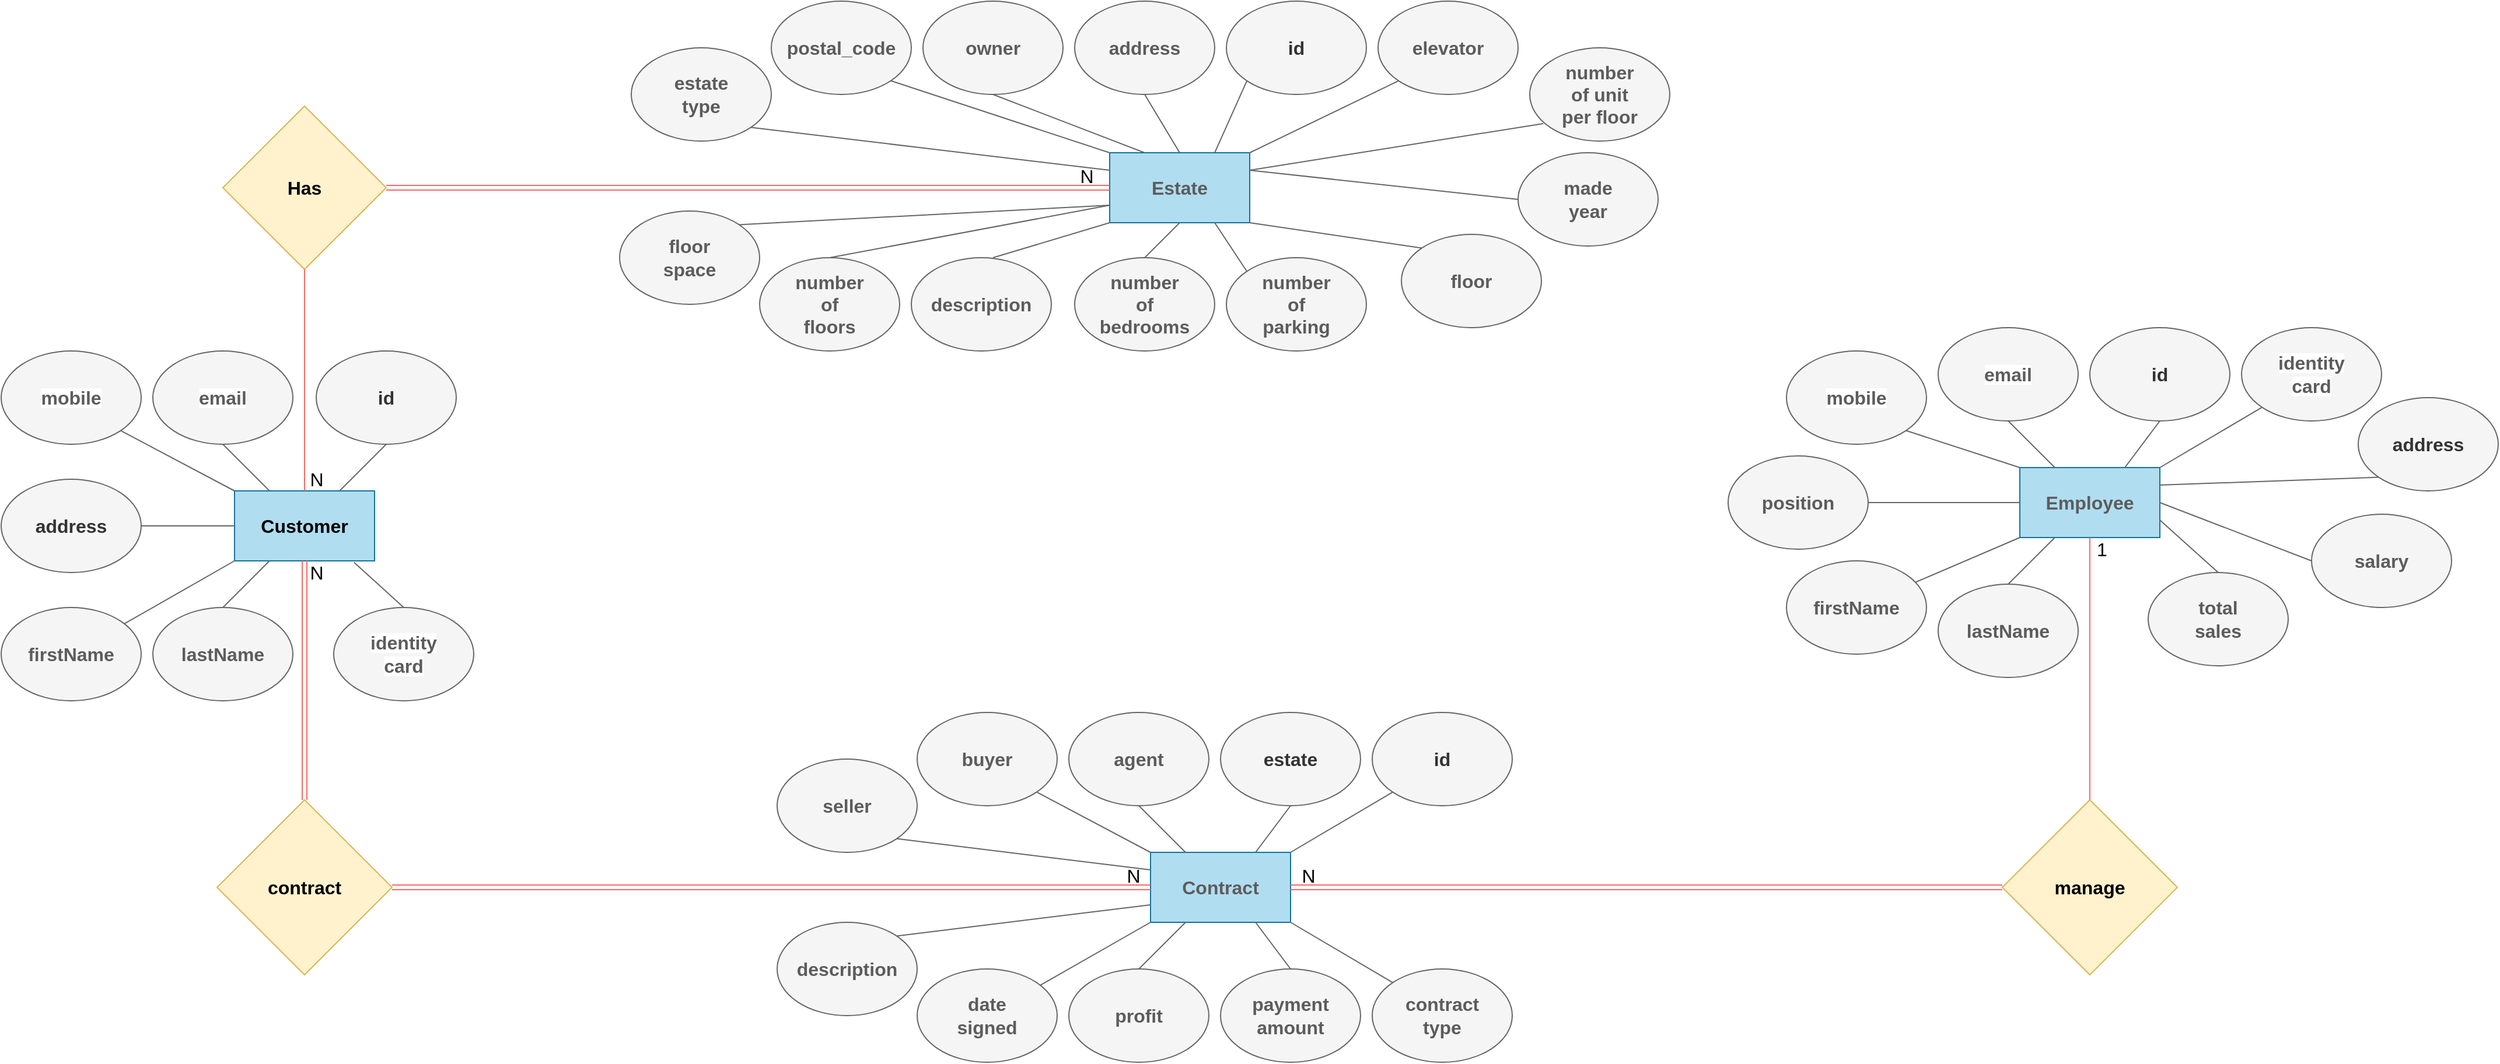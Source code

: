 <mxfile version="18.1.3" type="device"><diagram id="VeqOd44hDS_mMcLNB_TL" name="Page-1"><mxGraphModel dx="1609" dy="1354" grid="1" gridSize="10" guides="1" tooltips="1" connect="1" arrows="1" fold="1" page="0" pageScale="1" pageWidth="850" pageHeight="1100" math="0" shadow="0"><root><mxCell id="0"/><mxCell id="1" parent="0"/><mxCell id="rUvClJyVZQ8DCkLEpPy9-1" value="Customer" style="rounded=0;whiteSpace=wrap;html=1;fontStyle=1;fontSize=16;fillColor=#b1ddf0;strokeColor=#10739e;" parent="1" vertex="1"><mxGeometry x="-50" y="10" width="120" height="60" as="geometry"/></mxCell><mxCell id="rUvClJyVZQ8DCkLEpPy9-31" value="&#10;&#10;&lt;span style=&quot;color: rgb(92, 92, 92); font-family: helvetica; font-size: 16px; font-style: normal; letter-spacing: normal; text-align: left; text-indent: 0px; text-transform: none; word-spacing: 0px; background-color: rgb(255, 255, 255); display: inline; float: none;&quot;&gt;mobile&lt;/span&gt;&#10;&#10;" style="ellipse;whiteSpace=wrap;html=1;fontStyle=1;fontSize=16;fillColor=#f5f5f5;fontColor=#333333;strokeColor=#666666;" parent="1" vertex="1"><mxGeometry x="-250" y="-110" width="120" height="80" as="geometry"/></mxCell><mxCell id="rUvClJyVZQ8DCkLEpPy9-32" value="&lt;span style=&quot;color: rgb(92, 92, 92); font-family: helvetica; font-size: 16px; font-style: normal; letter-spacing: normal; text-align: left; text-indent: 0px; text-transform: none; word-spacing: 0px; background-color: rgb(255, 255, 255); display: inline; float: none;&quot;&gt;identity&lt;br&gt;card&lt;/span&gt;" style="ellipse;whiteSpace=wrap;html=1;fontStyle=1;fontSize=16;fillColor=#f5f5f5;fontColor=#333333;strokeColor=#666666;" parent="1" vertex="1"><mxGeometry x="35" y="110" width="120" height="80" as="geometry"/></mxCell><mxCell id="rUvClJyVZQ8DCkLEpPy9-34" value="&#10;&#10;&lt;span style=&quot;color: rgb(92, 92, 92); font-family: helvetica; font-size: 16px; font-style: normal; letter-spacing: normal; text-align: left; text-indent: 0px; text-transform: none; word-spacing: 0px; background-color: rgb(255, 255, 255); display: inline; float: none;&quot;&gt;email&lt;/span&gt;&#10;&#10;" style="ellipse;whiteSpace=wrap;html=1;fontStyle=1;fontSize=16;fillColor=#f5f5f5;fontColor=#333333;strokeColor=#666666;" parent="1" vertex="1"><mxGeometry x="-120" y="-110" width="120" height="80" as="geometry"/></mxCell><mxCell id="rUvClJyVZQ8DCkLEpPy9-35" value="&lt;span style=&quot;color: rgb(92, 92, 92); text-align: left; font-size: 16px;&quot;&gt;firstName&lt;/span&gt;" style="ellipse;whiteSpace=wrap;html=1;fontStyle=1;fontSize=16;fillColor=#f5f5f5;fontColor=#333333;strokeColor=#666666;" parent="1" vertex="1"><mxGeometry x="-250" y="110" width="120" height="80" as="geometry"/></mxCell><mxCell id="rUvClJyVZQ8DCkLEpPy9-36" value="&lt;span style=&quot;color: rgb(92, 92, 92); text-align: left; font-size: 16px;&quot;&gt;lastName&lt;/span&gt;" style="ellipse;whiteSpace=wrap;html=1;fontStyle=1;fontSize=16;fillColor=#f5f5f5;fontColor=#333333;strokeColor=#666666;" parent="1" vertex="1"><mxGeometry x="-120" y="110" width="120" height="80" as="geometry"/></mxCell><mxCell id="rUvClJyVZQ8DCkLEpPy9-39" value="id" style="ellipse;whiteSpace=wrap;html=1;fontStyle=1;fontSize=16;fillColor=#f5f5f5;fontColor=#333333;strokeColor=#666666;" parent="1" vertex="1"><mxGeometry x="20" y="-110" width="120" height="80" as="geometry"/></mxCell><mxCell id="rUvClJyVZQ8DCkLEpPy9-40" value="" style="endArrow=none;html=1;rounded=0;entryX=1;entryY=1;entryDx=0;entryDy=0;exitX=0;exitY=0;exitDx=0;exitDy=0;fontStyle=1;fontSize=16;fillColor=#f5f5f5;strokeColor=#666666;" parent="1" source="rUvClJyVZQ8DCkLEpPy9-1" target="rUvClJyVZQ8DCkLEpPy9-31" edge="1"><mxGeometry width="50" height="50" relative="1" as="geometry"><mxPoint x="-320" y="80" as="sourcePoint"/><mxPoint x="-270" y="30" as="targetPoint"/></mxGeometry></mxCell><mxCell id="rUvClJyVZQ8DCkLEpPy9-42" value="" style="endArrow=none;html=1;rounded=0;entryX=0.5;entryY=1;entryDx=0;entryDy=0;exitX=0.25;exitY=0;exitDx=0;exitDy=0;fontStyle=1;fontSize=16;fillColor=#f5f5f5;strokeColor=#666666;" parent="1" source="rUvClJyVZQ8DCkLEpPy9-1" target="rUvClJyVZQ8DCkLEpPy9-34" edge="1"><mxGeometry width="50" height="50" relative="1" as="geometry"><mxPoint x="-310" y="90" as="sourcePoint"/><mxPoint x="-260" y="40" as="targetPoint"/></mxGeometry></mxCell><mxCell id="rUvClJyVZQ8DCkLEpPy9-43" value="" style="endArrow=none;html=1;rounded=0;entryX=0.5;entryY=1;entryDx=0;entryDy=0;exitX=0.75;exitY=0;exitDx=0;exitDy=0;fontStyle=1;fontSize=16;fillColor=#f5f5f5;strokeColor=#666666;" parent="1" source="rUvClJyVZQ8DCkLEpPy9-1" target="rUvClJyVZQ8DCkLEpPy9-39" edge="1"><mxGeometry width="50" height="50" relative="1" as="geometry"><mxPoint x="-300" y="100" as="sourcePoint"/><mxPoint x="-250" y="50" as="targetPoint"/></mxGeometry></mxCell><mxCell id="rUvClJyVZQ8DCkLEpPy9-44" value="" style="endArrow=none;html=1;rounded=0;entryX=0.5;entryY=0;entryDx=0;entryDy=0;exitX=0.853;exitY=1.02;exitDx=0;exitDy=0;fontStyle=1;fontSize=16;fillColor=#f5f5f5;strokeColor=#666666;exitPerimeter=0;" parent="1" source="rUvClJyVZQ8DCkLEpPy9-1" target="rUvClJyVZQ8DCkLEpPy9-32" edge="1"><mxGeometry width="50" height="50" relative="1" as="geometry"><mxPoint x="-290" y="110" as="sourcePoint"/><mxPoint x="-240" y="60" as="targetPoint"/></mxGeometry></mxCell><mxCell id="rUvClJyVZQ8DCkLEpPy9-45" value="" style="endArrow=none;html=1;rounded=0;entryX=0;entryY=1;entryDx=0;entryDy=0;fontStyle=1;fontSize=16;fillColor=#f5f5f5;strokeColor=#666666;" parent="1" source="rUvClJyVZQ8DCkLEpPy9-35" target="rUvClJyVZQ8DCkLEpPy9-1" edge="1"><mxGeometry width="50" height="50" relative="1" as="geometry"><mxPoint x="-280" y="120" as="sourcePoint"/><mxPoint x="-230" y="70" as="targetPoint"/></mxGeometry></mxCell><mxCell id="rUvClJyVZQ8DCkLEpPy9-46" value="" style="endArrow=none;html=1;rounded=0;entryX=0.25;entryY=1;entryDx=0;entryDy=0;exitX=0.5;exitY=0;exitDx=0;exitDy=0;fontStyle=1;fontSize=16;fillColor=#f5f5f5;strokeColor=#666666;" parent="1" source="rUvClJyVZQ8DCkLEpPy9-36" target="rUvClJyVZQ8DCkLEpPy9-1" edge="1"><mxGeometry width="50" height="50" relative="1" as="geometry"><mxPoint x="-270" y="130" as="sourcePoint"/><mxPoint x="-220" y="80" as="targetPoint"/></mxGeometry></mxCell><mxCell id="rUvClJyVZQ8DCkLEpPy9-86" value="&lt;span style=&quot;color: rgb(92, 92, 92); font-size: 16px;&quot;&gt;Contract&lt;/span&gt;" style="rounded=0;whiteSpace=wrap;html=1;fontStyle=1;fontSize=16;fillColor=#b1ddf0;strokeColor=#10739e;" parent="1" vertex="1"><mxGeometry x="735" y="320" width="120" height="60" as="geometry"/></mxCell><mxCell id="rUvClJyVZQ8DCkLEpPy9-87" value="&lt;span style=&quot;color: rgb(92, 92, 92); text-align: left; font-size: 16px;&quot;&gt;buyer&lt;/span&gt;" style="ellipse;whiteSpace=wrap;html=1;fontStyle=1;fontSize=16;fillColor=#f5f5f5;fontColor=#333333;strokeColor=#666666;" parent="1" vertex="1"><mxGeometry x="535" y="200" width="120" height="80" as="geometry"/></mxCell><mxCell id="rUvClJyVZQ8DCkLEpPy9-88" value="id" style="ellipse;whiteSpace=wrap;html=1;fontStyle=1;fontSize=16;fillColor=#f5f5f5;fontColor=#333333;strokeColor=#666666;" parent="1" vertex="1"><mxGeometry x="925" y="200" width="120" height="80" as="geometry"/></mxCell><mxCell id="rUvClJyVZQ8DCkLEpPy9-89" value="&lt;span style=&quot;color: rgb(92 , 92 , 92) ; text-align: left ; font-size: 16px&quot;&gt;payment&lt;br&gt;amount&lt;/span&gt;" style="ellipse;whiteSpace=wrap;html=1;fontStyle=1;fontSize=16;fillColor=#f5f5f5;fontColor=#333333;strokeColor=#666666;" parent="1" vertex="1"><mxGeometry x="795" y="420" width="120" height="80" as="geometry"/></mxCell><mxCell id="rUvClJyVZQ8DCkLEpPy9-90" value="&lt;span style=&quot;color: rgb(92, 92, 92); text-align: left; font-size: 16px;&quot;&gt;agent&lt;/span&gt;" style="ellipse;whiteSpace=wrap;html=1;fontStyle=1;fontSize=16;fillColor=#f5f5f5;fontColor=#333333;strokeColor=#666666;" parent="1" vertex="1"><mxGeometry x="665" y="200" width="120" height="80" as="geometry"/></mxCell><mxCell id="rUvClJyVZQ8DCkLEpPy9-91" value="&lt;span style=&quot;color: rgb(92 , 92 , 92) ; text-align: left ; font-size: 16px&quot;&gt;date&lt;br&gt;signed&lt;/span&gt;" style="ellipse;whiteSpace=wrap;html=1;fontStyle=1;fontSize=16;fillColor=#f5f5f5;fontColor=#333333;strokeColor=#666666;" parent="1" vertex="1"><mxGeometry x="535" y="420" width="120" height="80" as="geometry"/></mxCell><mxCell id="rUvClJyVZQ8DCkLEpPy9-92" value="&lt;span style=&quot;color: rgb(92, 92, 92); text-align: left; font-size: 16px;&quot;&gt;profit&lt;/span&gt;" style="ellipse;whiteSpace=wrap;html=1;fontStyle=1;fontSize=16;fillColor=#f5f5f5;fontColor=#333333;strokeColor=#666666;" parent="1" vertex="1"><mxGeometry x="665" y="420" width="120" height="80" as="geometry"/></mxCell><mxCell id="rUvClJyVZQ8DCkLEpPy9-93" value="&lt;span style=&quot;color: rgb(92 , 92 , 92) ; text-align: left ; font-size: 16px&quot;&gt;contract&lt;br&gt;type&lt;/span&gt;" style="ellipse;whiteSpace=wrap;html=1;fontStyle=1;fontSize=16;fillColor=#f5f5f5;fontColor=#333333;strokeColor=#666666;" parent="1" vertex="1"><mxGeometry x="925" y="420" width="120" height="80" as="geometry"/></mxCell><mxCell id="rUvClJyVZQ8DCkLEpPy9-94" value="estate" style="ellipse;whiteSpace=wrap;html=1;fontStyle=1;fontSize=16;fillColor=#f5f5f5;fontColor=#333333;strokeColor=#666666;" parent="1" vertex="1"><mxGeometry x="795" y="200" width="120" height="80" as="geometry"/></mxCell><mxCell id="rUvClJyVZQ8DCkLEpPy9-95" value="" style="endArrow=none;html=1;rounded=0;entryX=1;entryY=1;entryDx=0;entryDy=0;exitX=0;exitY=0;exitDx=0;exitDy=0;fontStyle=1;fontSize=16;fillColor=#f5f5f5;strokeColor=#666666;" parent="1" source="rUvClJyVZQ8DCkLEpPy9-86" target="rUvClJyVZQ8DCkLEpPy9-87" edge="1"><mxGeometry width="50" height="50" relative="1" as="geometry"><mxPoint x="465" y="390" as="sourcePoint"/><mxPoint x="515" y="340" as="targetPoint"/></mxGeometry></mxCell><mxCell id="rUvClJyVZQ8DCkLEpPy9-96" value="" style="endArrow=none;html=1;rounded=0;entryX=0.5;entryY=1;entryDx=0;entryDy=0;exitX=0.25;exitY=0;exitDx=0;exitDy=0;fontStyle=1;fontSize=16;fillColor=#f5f5f5;strokeColor=#666666;" parent="1" source="rUvClJyVZQ8DCkLEpPy9-86" target="rUvClJyVZQ8DCkLEpPy9-90" edge="1"><mxGeometry width="50" height="50" relative="1" as="geometry"><mxPoint x="475" y="400" as="sourcePoint"/><mxPoint x="525" y="350" as="targetPoint"/></mxGeometry></mxCell><mxCell id="rUvClJyVZQ8DCkLEpPy9-97" value="" style="endArrow=none;html=1;rounded=0;entryX=0.5;entryY=1;entryDx=0;entryDy=0;exitX=0.75;exitY=0;exitDx=0;exitDy=0;fontStyle=1;fontSize=16;fillColor=#f5f5f5;strokeColor=#666666;" parent="1" source="rUvClJyVZQ8DCkLEpPy9-86" target="rUvClJyVZQ8DCkLEpPy9-94" edge="1"><mxGeometry width="50" height="50" relative="1" as="geometry"><mxPoint x="485" y="410" as="sourcePoint"/><mxPoint x="535" y="360" as="targetPoint"/></mxGeometry></mxCell><mxCell id="rUvClJyVZQ8DCkLEpPy9-98" value="" style="endArrow=none;html=1;rounded=0;entryX=0;entryY=1;entryDx=0;entryDy=0;exitX=1;exitY=0;exitDx=0;exitDy=0;fontStyle=1;fontSize=16;fillColor=#f5f5f5;strokeColor=#666666;" parent="1" source="rUvClJyVZQ8DCkLEpPy9-86" target="rUvClJyVZQ8DCkLEpPy9-88" edge="1"><mxGeometry width="50" height="50" relative="1" as="geometry"><mxPoint x="495" y="420" as="sourcePoint"/><mxPoint x="545" y="370" as="targetPoint"/></mxGeometry></mxCell><mxCell id="rUvClJyVZQ8DCkLEpPy9-99" value="" style="endArrow=none;html=1;rounded=0;entryX=0;entryY=1;entryDx=0;entryDy=0;fontStyle=1;fontSize=16;fillColor=#f5f5f5;strokeColor=#666666;" parent="1" source="rUvClJyVZQ8DCkLEpPy9-91" target="rUvClJyVZQ8DCkLEpPy9-86" edge="1"><mxGeometry width="50" height="50" relative="1" as="geometry"><mxPoint x="505" y="430" as="sourcePoint"/><mxPoint x="555" y="380" as="targetPoint"/></mxGeometry></mxCell><mxCell id="rUvClJyVZQ8DCkLEpPy9-100" value="" style="endArrow=none;html=1;rounded=0;entryX=0.25;entryY=1;entryDx=0;entryDy=0;exitX=0.5;exitY=0;exitDx=0;exitDy=0;fontStyle=1;fontSize=16;fillColor=#f5f5f5;strokeColor=#666666;" parent="1" source="rUvClJyVZQ8DCkLEpPy9-92" target="rUvClJyVZQ8DCkLEpPy9-86" edge="1"><mxGeometry width="50" height="50" relative="1" as="geometry"><mxPoint x="515" y="440" as="sourcePoint"/><mxPoint x="565" y="390" as="targetPoint"/></mxGeometry></mxCell><mxCell id="rUvClJyVZQ8DCkLEpPy9-101" value="" style="endArrow=none;html=1;rounded=0;entryX=0.75;entryY=1;entryDx=0;entryDy=0;exitX=0.5;exitY=0;exitDx=0;exitDy=0;fontStyle=1;fontSize=16;fillColor=#f5f5f5;strokeColor=#666666;" parent="1" source="rUvClJyVZQ8DCkLEpPy9-89" target="rUvClJyVZQ8DCkLEpPy9-86" edge="1"><mxGeometry width="50" height="50" relative="1" as="geometry"><mxPoint x="525" y="450" as="sourcePoint"/><mxPoint x="575" y="400" as="targetPoint"/></mxGeometry></mxCell><mxCell id="rUvClJyVZQ8DCkLEpPy9-102" value="" style="endArrow=none;html=1;rounded=0;entryX=0;entryY=0;entryDx=0;entryDy=0;exitX=1;exitY=1;exitDx=0;exitDy=0;fontStyle=1;fontSize=16;fillColor=#f5f5f5;strokeColor=#666666;" parent="1" source="rUvClJyVZQ8DCkLEpPy9-86" target="rUvClJyVZQ8DCkLEpPy9-93" edge="1"><mxGeometry width="50" height="50" relative="1" as="geometry"><mxPoint x="535" y="460" as="sourcePoint"/><mxPoint x="585" y="410" as="targetPoint"/></mxGeometry></mxCell><mxCell id="rUvClJyVZQ8DCkLEpPy9-103" value="&lt;span style=&quot;color: rgb(92, 92, 92); text-align: left; font-size: 16px;&quot;&gt;seller&lt;/span&gt;" style="ellipse;whiteSpace=wrap;html=1;fontStyle=1;fontSize=16;fillColor=#f5f5f5;fontColor=#333333;strokeColor=#666666;" parent="1" vertex="1"><mxGeometry x="415" y="240" width="120" height="80" as="geometry"/></mxCell><mxCell id="rUvClJyVZQ8DCkLEpPy9-104" value="&lt;span style=&quot;color: rgb(92, 92, 92); text-align: left; font-size: 16px;&quot;&gt;description&lt;/span&gt;" style="ellipse;whiteSpace=wrap;html=1;fontStyle=1;fontSize=16;fillColor=#f5f5f5;fontColor=#333333;strokeColor=#666666;" parent="1" vertex="1"><mxGeometry x="415" y="380" width="120" height="80" as="geometry"/></mxCell><mxCell id="rUvClJyVZQ8DCkLEpPy9-105" value="" style="endArrow=none;html=1;rounded=0;exitX=1;exitY=0;exitDx=0;exitDy=0;entryX=0;entryY=0.75;entryDx=0;entryDy=0;fontStyle=1;fontSize=16;fillColor=#f5f5f5;strokeColor=#666666;" parent="1" source="rUvClJyVZQ8DCkLEpPy9-104" target="rUvClJyVZQ8DCkLEpPy9-86" edge="1"><mxGeometry width="50" height="50" relative="1" as="geometry"><mxPoint x="575" y="400" as="sourcePoint"/><mxPoint x="625" y="350" as="targetPoint"/></mxGeometry></mxCell><mxCell id="rUvClJyVZQ8DCkLEpPy9-106" value="" style="endArrow=none;html=1;rounded=0;entryX=1;entryY=1;entryDx=0;entryDy=0;exitX=0;exitY=0.25;exitDx=0;exitDy=0;fontStyle=1;fontSize=16;fillColor=#f5f5f5;strokeColor=#666666;" parent="1" source="rUvClJyVZQ8DCkLEpPy9-86" target="rUvClJyVZQ8DCkLEpPy9-103" edge="1"><mxGeometry width="50" height="50" relative="1" as="geometry"><mxPoint x="585" y="410" as="sourcePoint"/><mxPoint x="635" y="360" as="targetPoint"/></mxGeometry></mxCell><mxCell id="rUvClJyVZQ8DCkLEpPy9-145" value="&lt;span style=&quot;color: rgb(92, 92, 92); font-size: 16px;&quot;&gt;Employee&lt;/span&gt;" style="rounded=0;whiteSpace=wrap;html=1;fontStyle=1;fontSize=16;fillColor=#b1ddf0;strokeColor=#10739e;" parent="1" vertex="1"><mxGeometry x="1480" y="-10" width="120" height="60" as="geometry"/></mxCell><mxCell id="rUvClJyVZQ8DCkLEpPy9-146" value="&#10;&#10;&lt;span style=&quot;color: rgb(92, 92, 92); font-family: helvetica; font-size: 16px; font-style: normal; letter-spacing: normal; text-align: left; text-indent: 0px; text-transform: none; word-spacing: 0px; background-color: rgb(255, 255, 255); display: inline; float: none;&quot;&gt;mobile&lt;/span&gt;&#10;&#10;" style="ellipse;whiteSpace=wrap;html=1;fontStyle=1;fontSize=16;fillColor=#f5f5f5;fontColor=#333333;strokeColor=#666666;" parent="1" vertex="1"><mxGeometry x="1280" y="-110" width="120" height="80" as="geometry"/></mxCell><mxCell id="rUvClJyVZQ8DCkLEpPy9-147" value="&lt;span style=&quot;color: rgb(92, 92, 92); font-family: helvetica; font-size: 16px; font-style: normal; letter-spacing: normal; text-align: left; text-indent: 0px; text-transform: none; word-spacing: 0px; background-color: rgb(255, 255, 255); display: inline; float: none;&quot;&gt;identity&lt;br&gt;card&lt;/span&gt;" style="ellipse;whiteSpace=wrap;html=1;fontStyle=1;fontSize=16;fillColor=#f5f5f5;fontColor=#333333;strokeColor=#666666;" parent="1" vertex="1"><mxGeometry x="1670" y="-130" width="120" height="80" as="geometry"/></mxCell><mxCell id="rUvClJyVZQ8DCkLEpPy9-149" value="&#10;&#10;&lt;span style=&quot;color: rgb(92, 92, 92); font-family: helvetica; font-size: 16px; font-style: normal; letter-spacing: normal; text-align: left; text-indent: 0px; text-transform: none; word-spacing: 0px; background-color: rgb(255, 255, 255); display: inline; float: none;&quot;&gt;email&lt;/span&gt;&#10;&#10;" style="ellipse;whiteSpace=wrap;html=1;fontStyle=1;fontSize=16;fillColor=#f5f5f5;fontColor=#333333;strokeColor=#666666;" parent="1" vertex="1"><mxGeometry x="1410" y="-130" width="120" height="80" as="geometry"/></mxCell><mxCell id="rUvClJyVZQ8DCkLEpPy9-150" value="&lt;span style=&quot;color: rgb(92, 92, 92); text-align: left; font-size: 16px;&quot;&gt;firstName&lt;/span&gt;" style="ellipse;whiteSpace=wrap;html=1;fontStyle=1;fontSize=16;fillColor=#f5f5f5;fontColor=#333333;strokeColor=#666666;" parent="1" vertex="1"><mxGeometry x="1280" y="70" width="120" height="80" as="geometry"/></mxCell><mxCell id="rUvClJyVZQ8DCkLEpPy9-151" value="&lt;span style=&quot;color: rgb(92, 92, 92); text-align: left; font-size: 16px;&quot;&gt;lastName&lt;/span&gt;" style="ellipse;whiteSpace=wrap;html=1;fontStyle=1;fontSize=16;fillColor=#f5f5f5;fontColor=#333333;strokeColor=#666666;" parent="1" vertex="1"><mxGeometry x="1410" y="90" width="120" height="80" as="geometry"/></mxCell><mxCell id="rUvClJyVZQ8DCkLEpPy9-153" value="id" style="ellipse;whiteSpace=wrap;html=1;fontStyle=1;fontSize=16;fillColor=#f5f5f5;fontColor=#333333;strokeColor=#666666;" parent="1" vertex="1"><mxGeometry x="1540" y="-130" width="120" height="80" as="geometry"/></mxCell><mxCell id="rUvClJyVZQ8DCkLEpPy9-154" value="" style="endArrow=none;html=1;rounded=0;entryX=1;entryY=1;entryDx=0;entryDy=0;exitX=0;exitY=0;exitDx=0;exitDy=0;fontStyle=1;fontSize=16;fillColor=#f5f5f5;strokeColor=#666666;" parent="1" source="rUvClJyVZQ8DCkLEpPy9-145" target="rUvClJyVZQ8DCkLEpPy9-146" edge="1"><mxGeometry width="50" height="50" relative="1" as="geometry"><mxPoint x="1210" y="60" as="sourcePoint"/><mxPoint x="1260" y="10" as="targetPoint"/></mxGeometry></mxCell><mxCell id="rUvClJyVZQ8DCkLEpPy9-155" value="" style="endArrow=none;html=1;rounded=0;entryX=0.5;entryY=1;entryDx=0;entryDy=0;exitX=0.25;exitY=0;exitDx=0;exitDy=0;fontStyle=1;fontSize=16;fillColor=#f5f5f5;strokeColor=#666666;" parent="1" source="rUvClJyVZQ8DCkLEpPy9-145" target="rUvClJyVZQ8DCkLEpPy9-149" edge="1"><mxGeometry width="50" height="50" relative="1" as="geometry"><mxPoint x="1220" y="70" as="sourcePoint"/><mxPoint x="1270" y="20" as="targetPoint"/></mxGeometry></mxCell><mxCell id="rUvClJyVZQ8DCkLEpPy9-156" value="" style="endArrow=none;html=1;rounded=0;entryX=0.5;entryY=1;entryDx=0;entryDy=0;exitX=0.75;exitY=0;exitDx=0;exitDy=0;fontStyle=1;fontSize=16;fillColor=#f5f5f5;strokeColor=#666666;" parent="1" source="rUvClJyVZQ8DCkLEpPy9-145" target="rUvClJyVZQ8DCkLEpPy9-153" edge="1"><mxGeometry width="50" height="50" relative="1" as="geometry"><mxPoint x="1230" y="80" as="sourcePoint"/><mxPoint x="1280" y="30" as="targetPoint"/></mxGeometry></mxCell><mxCell id="rUvClJyVZQ8DCkLEpPy9-157" value="" style="endArrow=none;html=1;rounded=0;entryX=0;entryY=1;entryDx=0;entryDy=0;exitX=1;exitY=0;exitDx=0;exitDy=0;fontStyle=1;fontSize=16;fillColor=#f5f5f5;strokeColor=#666666;" parent="1" source="rUvClJyVZQ8DCkLEpPy9-145" target="rUvClJyVZQ8DCkLEpPy9-147" edge="1"><mxGeometry width="50" height="50" relative="1" as="geometry"><mxPoint x="1240" y="90" as="sourcePoint"/><mxPoint x="1290" y="40" as="targetPoint"/></mxGeometry></mxCell><mxCell id="rUvClJyVZQ8DCkLEpPy9-158" value="" style="endArrow=none;html=1;rounded=0;entryX=0;entryY=1;entryDx=0;entryDy=0;fontStyle=1;fontSize=16;fillColor=#f5f5f5;strokeColor=#666666;" parent="1" source="rUvClJyVZQ8DCkLEpPy9-150" target="rUvClJyVZQ8DCkLEpPy9-145" edge="1"><mxGeometry width="50" height="50" relative="1" as="geometry"><mxPoint x="1250" y="100" as="sourcePoint"/><mxPoint x="1300" y="50" as="targetPoint"/></mxGeometry></mxCell><mxCell id="rUvClJyVZQ8DCkLEpPy9-159" value="" style="endArrow=none;html=1;rounded=0;entryX=0.25;entryY=1;entryDx=0;entryDy=0;exitX=0.5;exitY=0;exitDx=0;exitDy=0;fontStyle=1;fontSize=16;fillColor=#f5f5f5;strokeColor=#666666;" parent="1" source="rUvClJyVZQ8DCkLEpPy9-151" target="rUvClJyVZQ8DCkLEpPy9-145" edge="1"><mxGeometry width="50" height="50" relative="1" as="geometry"><mxPoint x="1260" y="110" as="sourcePoint"/><mxPoint x="1310" y="60" as="targetPoint"/></mxGeometry></mxCell><mxCell id="rUvClJyVZQ8DCkLEpPy9-162" value="address" style="ellipse;whiteSpace=wrap;html=1;fontStyle=1;fontSize=16;fillColor=#f5f5f5;fontColor=#333333;strokeColor=#666666;" parent="1" vertex="1"><mxGeometry x="-250" width="120" height="80" as="geometry"/></mxCell><mxCell id="rUvClJyVZQ8DCkLEpPy9-163" value="" style="endArrow=none;html=1;rounded=0;entryX=0;entryY=0.5;entryDx=0;entryDy=0;exitX=1;exitY=0.5;exitDx=0;exitDy=0;fontStyle=1;fontSize=16;fillColor=#f5f5f5;strokeColor=#666666;" parent="1" source="rUvClJyVZQ8DCkLEpPy9-162" target="rUvClJyVZQ8DCkLEpPy9-1" edge="1"><mxGeometry width="50" height="50" relative="1" as="geometry"><mxPoint x="-390" y="70" as="sourcePoint"/><mxPoint x="-340" y="20" as="targetPoint"/></mxGeometry></mxCell><mxCell id="rUvClJyVZQ8DCkLEpPy9-164" value="address" style="ellipse;whiteSpace=wrap;html=1;fontStyle=1;fontSize=16;fillColor=#f5f5f5;fontColor=#333333;strokeColor=#666666;" parent="1" vertex="1"><mxGeometry x="1770" y="-70" width="120" height="80" as="geometry"/></mxCell><mxCell id="rUvClJyVZQ8DCkLEpPy9-165" value="&lt;span style=&quot;color: rgb(92, 92, 92); text-align: left; font-size: 16px;&quot;&gt;salary&lt;/span&gt;" style="ellipse;whiteSpace=wrap;html=1;fontStyle=1;fontSize=16;fillColor=#f5f5f5;fontColor=#333333;strokeColor=#666666;" parent="1" vertex="1"><mxGeometry x="1730" y="30" width="120" height="80" as="geometry"/></mxCell><mxCell id="rUvClJyVZQ8DCkLEpPy9-166" value="&lt;span style=&quot;color: rgb(92 , 92 , 92) ; text-align: left ; font-size: 16px&quot;&gt;total&lt;br&gt;sales&lt;/span&gt;" style="ellipse;whiteSpace=wrap;html=1;fontStyle=1;fontSize=16;fillColor=#f5f5f5;fontColor=#333333;strokeColor=#666666;" parent="1" vertex="1"><mxGeometry x="1590" y="80" width="120" height="80" as="geometry"/></mxCell><mxCell id="rUvClJyVZQ8DCkLEpPy9-167" value="&lt;span style=&quot;color: rgb(92, 92, 92); text-align: left; font-size: 16px;&quot;&gt;position&lt;/span&gt;" style="ellipse;whiteSpace=wrap;html=1;fontStyle=1;fontSize=16;fillColor=#f5f5f5;fontColor=#333333;strokeColor=#666666;" parent="1" vertex="1"><mxGeometry x="1230" y="-20" width="120" height="80" as="geometry"/></mxCell><mxCell id="rUvClJyVZQ8DCkLEpPy9-168" value="" style="endArrow=none;html=1;rounded=0;entryX=0;entryY=1;entryDx=0;entryDy=0;exitX=1;exitY=0.25;exitDx=0;exitDy=0;fontStyle=1;fontSize=16;fillColor=#f5f5f5;strokeColor=#666666;" parent="1" source="rUvClJyVZQ8DCkLEpPy9-145" target="rUvClJyVZQ8DCkLEpPy9-164" edge="1"><mxGeometry width="50" height="50" relative="1" as="geometry"><mxPoint x="1400" y="40" as="sourcePoint"/><mxPoint x="1450" y="-10" as="targetPoint"/></mxGeometry></mxCell><mxCell id="rUvClJyVZQ8DCkLEpPy9-169" value="" style="endArrow=none;html=1;rounded=0;entryX=0;entryY=0.5;entryDx=0;entryDy=0;exitX=1;exitY=0.5;exitDx=0;exitDy=0;fontStyle=1;fontSize=16;fillColor=#f5f5f5;strokeColor=#666666;" parent="1" source="rUvClJyVZQ8DCkLEpPy9-145" target="rUvClJyVZQ8DCkLEpPy9-165" edge="1"><mxGeometry width="50" height="50" relative="1" as="geometry"><mxPoint x="1410" y="50" as="sourcePoint"/><mxPoint x="1460" as="targetPoint"/></mxGeometry></mxCell><mxCell id="rUvClJyVZQ8DCkLEpPy9-170" value="" style="endArrow=none;html=1;rounded=0;entryX=1;entryY=0.5;entryDx=0;entryDy=0;exitX=0;exitY=0.5;exitDx=0;exitDy=0;fontStyle=1;fontSize=16;fillColor=#f5f5f5;strokeColor=#666666;" parent="1" source="rUvClJyVZQ8DCkLEpPy9-145" target="rUvClJyVZQ8DCkLEpPy9-167" edge="1"><mxGeometry width="50" height="50" relative="1" as="geometry"><mxPoint x="1600" y="50" as="sourcePoint"/><mxPoint x="1470" y="10" as="targetPoint"/></mxGeometry></mxCell><mxCell id="rUvClJyVZQ8DCkLEpPy9-171" value="" style="endArrow=none;html=1;rounded=0;exitX=0.5;exitY=0;exitDx=0;exitDy=0;entryX=1;entryY=0.75;entryDx=0;entryDy=0;fontStyle=1;fontSize=16;fillColor=#f5f5f5;strokeColor=#666666;" parent="1" source="rUvClJyVZQ8DCkLEpPy9-166" target="rUvClJyVZQ8DCkLEpPy9-145" edge="1"><mxGeometry width="50" height="50" relative="1" as="geometry"><mxPoint x="1430" y="70" as="sourcePoint"/><mxPoint x="1600" y="30" as="targetPoint"/></mxGeometry></mxCell><mxCell id="rUvClJyVZQ8DCkLEpPy9-228" value="&lt;span style=&quot;color: rgb(92, 92, 92); font-size: 16px;&quot;&gt;Estate&lt;/span&gt;" style="rounded=0;whiteSpace=wrap;html=1;fontStyle=1;fontSize=16;fillColor=#b1ddf0;strokeColor=#10739e;" parent="1" vertex="1"><mxGeometry x="700" y="-280" width="120" height="60" as="geometry"/></mxCell><mxCell id="rUvClJyVZQ8DCkLEpPy9-229" value="&lt;span style=&quot;color: rgb(92, 92, 92); text-align: left; font-size: 16px;&quot;&gt;postal_code&lt;/span&gt;" style="ellipse;whiteSpace=wrap;html=1;fontStyle=1;fontSize=16;fillColor=#f5f5f5;strokeColor=#666666;fontColor=#333333;" parent="1" vertex="1"><mxGeometry x="410" y="-410" width="120" height="80" as="geometry"/></mxCell><mxCell id="rUvClJyVZQ8DCkLEpPy9-230" value="id" style="ellipse;whiteSpace=wrap;html=1;fontStyle=1;fontSize=16;fillColor=#f5f5f5;strokeColor=#666666;fontColor=#333333;" parent="1" vertex="1"><mxGeometry x="800" y="-410" width="120" height="80" as="geometry"/></mxCell><mxCell id="rUvClJyVZQ8DCkLEpPy9-231" value="&lt;span style=&quot;color: rgb(92 , 92 , 92) ; text-align: left ; font-size: 16px&quot;&gt;number&lt;br&gt;of&lt;br&gt;bedrooms&lt;/span&gt;" style="ellipse;whiteSpace=wrap;html=1;fontStyle=1;fontSize=16;fillColor=#f5f5f5;strokeColor=#666666;fontColor=#333333;" parent="1" vertex="1"><mxGeometry x="670" y="-190" width="120" height="80" as="geometry"/></mxCell><mxCell id="rUvClJyVZQ8DCkLEpPy9-232" value="&lt;span style=&quot;color: rgb(92, 92, 92); text-align: left; font-size: 16px;&quot;&gt;owner&lt;/span&gt;" style="ellipse;whiteSpace=wrap;html=1;fontStyle=1;fontSize=16;fillColor=#f5f5f5;strokeColor=#666666;fontColor=#333333;" parent="1" vertex="1"><mxGeometry x="540" y="-410" width="120" height="80" as="geometry"/></mxCell><mxCell id="rUvClJyVZQ8DCkLEpPy9-235" value="&lt;span style=&quot;color: rgb(92 , 92 , 92) ; text-align: left ; font-size: 16px&quot;&gt;number&lt;br&gt;of&lt;br&gt;parking&lt;/span&gt;" style="ellipse;whiteSpace=wrap;html=1;fontStyle=1;fontSize=16;fillColor=#f5f5f5;strokeColor=#666666;fontColor=#333333;" parent="1" vertex="1"><mxGeometry x="800" y="-190" width="120" height="80" as="geometry"/></mxCell><mxCell id="rUvClJyVZQ8DCkLEpPy9-237" value="" style="endArrow=none;html=1;rounded=0;entryX=1;entryY=1;entryDx=0;entryDy=0;exitX=0;exitY=0;exitDx=0;exitDy=0;fontStyle=1;fontSize=16;fillColor=#f5f5f5;strokeColor=#666666;" parent="1" source="rUvClJyVZQ8DCkLEpPy9-228" target="rUvClJyVZQ8DCkLEpPy9-229" edge="1"><mxGeometry width="50" height="50" relative="1" as="geometry"><mxPoint x="340" y="-220" as="sourcePoint"/><mxPoint x="390" y="-270" as="targetPoint"/></mxGeometry></mxCell><mxCell id="rUvClJyVZQ8DCkLEpPy9-238" value="" style="endArrow=none;html=1;rounded=0;entryX=0.5;entryY=1;entryDx=0;entryDy=0;exitX=0.25;exitY=0;exitDx=0;exitDy=0;fontStyle=1;fontSize=16;fillColor=#f5f5f5;strokeColor=#666666;" parent="1" source="rUvClJyVZQ8DCkLEpPy9-228" target="rUvClJyVZQ8DCkLEpPy9-232" edge="1"><mxGeometry width="50" height="50" relative="1" as="geometry"><mxPoint x="350" y="-210" as="sourcePoint"/><mxPoint x="400" y="-260" as="targetPoint"/></mxGeometry></mxCell><mxCell id="rUvClJyVZQ8DCkLEpPy9-239" value="" style="endArrow=none;html=1;rounded=0;entryX=0.5;entryY=1;entryDx=0;entryDy=0;exitX=0.5;exitY=0;exitDx=0;exitDy=0;fontStyle=1;fontSize=16;fillColor=#f5f5f5;strokeColor=#666666;" parent="1" source="rUvClJyVZQ8DCkLEpPy9-228" target="rUvClJyVZQ8DCkLEpPy9-249" edge="1"><mxGeometry width="50" height="50" relative="1" as="geometry"><mxPoint x="360" y="-200" as="sourcePoint"/><mxPoint x="730" y="-330" as="targetPoint"/></mxGeometry></mxCell><mxCell id="rUvClJyVZQ8DCkLEpPy9-240" value="" style="endArrow=none;html=1;rounded=0;entryX=0;entryY=1;entryDx=0;entryDy=0;exitX=0.75;exitY=0;exitDx=0;exitDy=0;fontStyle=1;fontSize=16;fillColor=#f5f5f5;strokeColor=#666666;" parent="1" source="rUvClJyVZQ8DCkLEpPy9-228" target="rUvClJyVZQ8DCkLEpPy9-230" edge="1"><mxGeometry width="50" height="50" relative="1" as="geometry"><mxPoint x="370" y="-190" as="sourcePoint"/><mxPoint x="420" y="-240" as="targetPoint"/></mxGeometry></mxCell><mxCell id="rUvClJyVZQ8DCkLEpPy9-241" value="" style="endArrow=none;html=1;rounded=0;entryX=0;entryY=0.75;entryDx=0;entryDy=0;fontStyle=1;fontSize=16;exitX=0.5;exitY=0;exitDx=0;exitDy=0;fillColor=#f5f5f5;strokeColor=#666666;" parent="1" source="rUvClJyVZQ8DCkLEpPy9-253" target="rUvClJyVZQ8DCkLEpPy9-228" edge="1"><mxGeometry width="50" height="50" relative="1" as="geometry"><mxPoint x="470" y="-190" as="sourcePoint"/><mxPoint x="430" y="-230" as="targetPoint"/></mxGeometry></mxCell><mxCell id="rUvClJyVZQ8DCkLEpPy9-242" value="" style="endArrow=none;html=1;rounded=0;fontStyle=1;fontSize=16;fillColor=#f5f5f5;strokeColor=#666666;" parent="1" edge="1"><mxGeometry width="50" height="50" relative="1" as="geometry"><mxPoint x="600" y="-190" as="sourcePoint"/><mxPoint x="700" y="-220" as="targetPoint"/></mxGeometry></mxCell><mxCell id="rUvClJyVZQ8DCkLEpPy9-243" value="" style="endArrow=none;html=1;rounded=0;entryX=0.5;entryY=1;entryDx=0;entryDy=0;exitX=0.5;exitY=0;exitDx=0;exitDy=0;fontStyle=1;fontSize=16;fillColor=#f5f5f5;strokeColor=#666666;" parent="1" source="rUvClJyVZQ8DCkLEpPy9-231" target="rUvClJyVZQ8DCkLEpPy9-228" edge="1"><mxGeometry width="50" height="50" relative="1" as="geometry"><mxPoint x="400" y="-160" as="sourcePoint"/><mxPoint x="450" y="-210" as="targetPoint"/></mxGeometry></mxCell><mxCell id="rUvClJyVZQ8DCkLEpPy9-244" value="" style="endArrow=none;html=1;rounded=0;entryX=0;entryY=0;entryDx=0;entryDy=0;exitX=0.75;exitY=1;exitDx=0;exitDy=0;fontStyle=1;fontSize=16;fillColor=#f5f5f5;strokeColor=#666666;" parent="1" source="rUvClJyVZQ8DCkLEpPy9-228" target="rUvClJyVZQ8DCkLEpPy9-235" edge="1"><mxGeometry width="50" height="50" relative="1" as="geometry"><mxPoint x="410" y="-150" as="sourcePoint"/><mxPoint x="460" y="-200" as="targetPoint"/></mxGeometry></mxCell><mxCell id="rUvClJyVZQ8DCkLEpPy9-245" value="&lt;span style=&quot;color: rgb(92 , 92 , 92) ; text-align: left ; font-size: 16px&quot;&gt;estate&lt;br&gt;type&lt;/span&gt;" style="ellipse;whiteSpace=wrap;html=1;fontStyle=1;fontSize=16;fillColor=#f5f5f5;strokeColor=#666666;fontColor=#333333;" parent="1" vertex="1"><mxGeometry x="290" y="-370" width="120" height="80" as="geometry"/></mxCell><mxCell id="rUvClJyVZQ8DCkLEpPy9-246" value="&lt;span style=&quot;color: rgb(92 , 92 , 92) ; text-align: left ; font-size: 16px&quot;&gt;floor&lt;br&gt;space&lt;/span&gt;" style="ellipse;whiteSpace=wrap;html=1;fontStyle=1;fontSize=16;fillColor=#f5f5f5;strokeColor=#666666;fontColor=#333333;" parent="1" vertex="1"><mxGeometry x="280" y="-230" width="120" height="80" as="geometry"/></mxCell><mxCell id="rUvClJyVZQ8DCkLEpPy9-247" value="" style="endArrow=none;html=1;rounded=0;exitX=1;exitY=0;exitDx=0;exitDy=0;entryX=0;entryY=0.75;entryDx=0;entryDy=0;fontStyle=1;fontSize=16;fillColor=#f5f5f5;strokeColor=#666666;" parent="1" source="rUvClJyVZQ8DCkLEpPy9-246" target="rUvClJyVZQ8DCkLEpPy9-228" edge="1"><mxGeometry width="50" height="50" relative="1" as="geometry"><mxPoint x="450" y="-210" as="sourcePoint"/><mxPoint x="500" y="-260" as="targetPoint"/></mxGeometry></mxCell><mxCell id="rUvClJyVZQ8DCkLEpPy9-248" value="" style="endArrow=none;html=1;rounded=0;entryX=1;entryY=1;entryDx=0;entryDy=0;exitX=0;exitY=0.25;exitDx=0;exitDy=0;fontStyle=1;fontSize=16;fillColor=#f5f5f5;strokeColor=#666666;" parent="1" source="rUvClJyVZQ8DCkLEpPy9-228" target="rUvClJyVZQ8DCkLEpPy9-245" edge="1"><mxGeometry width="50" height="50" relative="1" as="geometry"><mxPoint x="460" y="-200" as="sourcePoint"/><mxPoint x="510" y="-250" as="targetPoint"/></mxGeometry></mxCell><mxCell id="rUvClJyVZQ8DCkLEpPy9-249" value="&lt;span style=&quot;color: rgb(92, 92, 92); text-align: left; font-size: 16px;&quot;&gt;address&lt;/span&gt;" style="ellipse;whiteSpace=wrap;html=1;fontStyle=1;fontSize=16;fillColor=#f5f5f5;strokeColor=#666666;fontColor=#333333;" parent="1" vertex="1"><mxGeometry x="670" y="-410" width="120" height="80" as="geometry"/></mxCell><mxCell id="rUvClJyVZQ8DCkLEpPy9-251" value="&lt;span style=&quot;color: rgb(92 , 92 , 92) ; text-align: left ; font-size: 16px&quot;&gt;elevator&lt;br&gt;&lt;/span&gt;" style="ellipse;whiteSpace=wrap;html=1;fontStyle=1;fontSize=16;fillColor=#f5f5f5;strokeColor=#666666;fontColor=#333333;" parent="1" vertex="1"><mxGeometry x="930" y="-410" width="120" height="80" as="geometry"/></mxCell><mxCell id="rUvClJyVZQ8DCkLEpPy9-252" value="" style="endArrow=none;html=1;rounded=0;entryX=0;entryY=1;entryDx=0;entryDy=0;exitX=1;exitY=0;exitDx=0;exitDy=0;fontStyle=1;fontSize=16;fillColor=#f5f5f5;strokeColor=#666666;" parent="1" source="rUvClJyVZQ8DCkLEpPy9-228" target="rUvClJyVZQ8DCkLEpPy9-251" edge="1"><mxGeometry width="50" height="50" relative="1" as="geometry"><mxPoint x="550" y="-10" as="sourcePoint"/><mxPoint x="280" y="20" as="targetPoint"/></mxGeometry></mxCell><mxCell id="rUvClJyVZQ8DCkLEpPy9-253" value="&lt;span style=&quot;color: rgb(92 , 92 , 92) ; text-align: left ; font-size: 16px&quot;&gt;number&lt;br&gt;of&lt;br&gt;floors&lt;/span&gt;" style="ellipse;whiteSpace=wrap;html=1;fontStyle=1;fontSize=16;fillColor=#f5f5f5;strokeColor=#666666;fontColor=#333333;" parent="1" vertex="1"><mxGeometry x="400" y="-190" width="120" height="80" as="geometry"/></mxCell><mxCell id="rUvClJyVZQ8DCkLEpPy9-255" value="&lt;span style=&quot;color: rgb(92, 92, 92); text-align: left; font-size: 16px;&quot;&gt;floor&lt;/span&gt;" style="ellipse;whiteSpace=wrap;html=1;fontStyle=1;fontSize=16;fillColor=#f5f5f5;strokeColor=#666666;fontColor=#333333;" parent="1" vertex="1"><mxGeometry x="950" y="-210" width="120" height="80" as="geometry"/></mxCell><mxCell id="rUvClJyVZQ8DCkLEpPy9-256" value="" style="endArrow=none;html=1;rounded=0;entryX=0;entryY=0;entryDx=0;entryDy=0;exitX=1;exitY=1;exitDx=0;exitDy=0;fontStyle=1;fontSize=16;fillColor=#f5f5f5;strokeColor=#666666;" parent="1" source="rUvClJyVZQ8DCkLEpPy9-228" target="rUvClJyVZQ8DCkLEpPy9-255" edge="1"><mxGeometry width="50" height="50" relative="1" as="geometry"><mxPoint x="890" y="-90" as="sourcePoint"/><mxPoint x="620" y="-60" as="targetPoint"/></mxGeometry></mxCell><mxCell id="rUvClJyVZQ8DCkLEpPy9-257" value="&lt;span style=&quot;color: rgb(92, 92, 92); text-align: left; font-size: 16px;&quot;&gt;description&lt;/span&gt;" style="ellipse;whiteSpace=wrap;html=1;fontStyle=1;fontSize=16;fillColor=#f5f5f5;strokeColor=#666666;fontColor=#333333;" parent="1" vertex="1"><mxGeometry x="530" y="-190" width="120" height="80" as="geometry"/></mxCell><mxCell id="rUvClJyVZQ8DCkLEpPy9-259" value="&lt;span style=&quot;color: rgb(92 , 92 , 92) ; text-align: left ; font-size: 16px&quot;&gt;made&lt;br&gt;year&lt;/span&gt;" style="ellipse;whiteSpace=wrap;html=1;fontStyle=1;fontSize=16;fillColor=#f5f5f5;strokeColor=#666666;fontColor=#333333;" parent="1" vertex="1"><mxGeometry x="1050" y="-280" width="120" height="80" as="geometry"/></mxCell><mxCell id="rUvClJyVZQ8DCkLEpPy9-261" value="&lt;span style=&quot;color: rgb(92 , 92 , 92) ; text-align: left ; font-size: 16px&quot;&gt;number&lt;br&gt;of unit&lt;br&gt;per floor&lt;/span&gt;" style="ellipse;whiteSpace=wrap;html=1;fontStyle=1;fontSize=16;fillColor=#f5f5f5;strokeColor=#666666;fontColor=#333333;" parent="1" vertex="1"><mxGeometry x="1060" y="-370" width="120" height="80" as="geometry"/></mxCell><mxCell id="rUvClJyVZQ8DCkLEpPy9-262" value="" style="endArrow=none;html=1;rounded=0;entryX=0.097;entryY=0.812;entryDx=0;entryDy=0;exitX=1;exitY=0.25;exitDx=0;exitDy=0;entryPerimeter=0;fontStyle=1;fontSize=16;fillColor=#f5f5f5;strokeColor=#666666;" parent="1" source="rUvClJyVZQ8DCkLEpPy9-228" target="rUvClJyVZQ8DCkLEpPy9-261" edge="1"><mxGeometry width="50" height="50" relative="1" as="geometry"><mxPoint x="880" y="30" as="sourcePoint"/><mxPoint x="610" y="60" as="targetPoint"/></mxGeometry></mxCell><mxCell id="rUvClJyVZQ8DCkLEpPy9-265" value="" style="endArrow=none;html=1;rounded=0;entryX=0;entryY=0.5;entryDx=0;entryDy=0;exitX=1;exitY=0.25;exitDx=0;exitDy=0;fontStyle=1;fontSize=16;fillColor=#f5f5f5;strokeColor=#666666;" parent="1" source="rUvClJyVZQ8DCkLEpPy9-228" target="rUvClJyVZQ8DCkLEpPy9-259" edge="1"><mxGeometry width="50" height="50" relative="1" as="geometry"><mxPoint x="750" y="-255" as="sourcePoint"/><mxPoint x="1091.64" y="-325.04" as="targetPoint"/></mxGeometry></mxCell><mxCell id="rUvClJyVZQ8DCkLEpPy9-267" value="Has" style="rhombus;whiteSpace=wrap;html=1;fontStyle=1;fontSize=16;fillColor=#fff2cc;strokeColor=#d6b656;" parent="1" vertex="1"><mxGeometry x="-60" y="-320" width="140" height="140" as="geometry"/></mxCell><mxCell id="rUvClJyVZQ8DCkLEpPy9-268" value="contract" style="rhombus;whiteSpace=wrap;html=1;fontStyle=1;fontSize=16;fillColor=#fff2cc;strokeColor=#d6b656;" parent="1" vertex="1"><mxGeometry x="-65" y="275" width="150" height="150" as="geometry"/></mxCell><mxCell id="rUvClJyVZQ8DCkLEpPy9-269" value="manage" style="rhombus;whiteSpace=wrap;html=1;fontStyle=1;fontSize=16;fillColor=#fff2cc;strokeColor=#d6b656;" parent="1" vertex="1"><mxGeometry x="1465" y="275" width="150" height="150" as="geometry"/></mxCell><mxCell id="rUvClJyVZQ8DCkLEpPy9-271" value="" style="endArrow=none;html=1;rounded=0;entryX=0.5;entryY=0;entryDx=0;entryDy=0;exitX=0.5;exitY=1;exitDx=0;exitDy=0;fontStyle=1;fontSize=16;strokeColor=#FF6666;" parent="1" source="rUvClJyVZQ8DCkLEpPy9-267" target="rUvClJyVZQ8DCkLEpPy9-1" edge="1"><mxGeometry width="50" height="50" relative="1" as="geometry"><mxPoint x="57.297" y="-287.297" as="sourcePoint"/><mxPoint x="710" y="-240" as="targetPoint"/></mxGeometry></mxCell><mxCell id="rUvClJyVZQ8DCkLEpPy9-275" value="" style="endArrow=none;html=1;rounded=0;exitX=0.5;exitY=1;exitDx=0;exitDy=0;fontStyle=1;fontSize=16;strokeColor=#FF6666;" parent="1" source="rUvClJyVZQ8DCkLEpPy9-145" target="rUvClJyVZQ8DCkLEpPy9-269" edge="1"><mxGeometry width="50" height="50" relative="1" as="geometry"><mxPoint x="50" y="-220" as="sourcePoint"/><mxPoint x="50" y="50" as="targetPoint"/></mxGeometry></mxCell><mxCell id="rUvClJyVZQ8DCkLEpPy9-276" value="" style="shape=link;html=1;rounded=0;fontSize=16;strokeColor=#FF6666;exitX=1;exitY=0.5;exitDx=0;exitDy=0;entryX=0;entryY=0.5;entryDx=0;entryDy=0;" parent="1" source="rUvClJyVZQ8DCkLEpPy9-267" target="rUvClJyVZQ8DCkLEpPy9-228" edge="1"><mxGeometry width="100" relative="1" as="geometry"><mxPoint x="110" y="-270" as="sourcePoint"/><mxPoint x="250" y="-320" as="targetPoint"/></mxGeometry></mxCell><mxCell id="rUvClJyVZQ8DCkLEpPy9-277" value="N" style="text;html=1;align=center;verticalAlign=middle;resizable=0;points=[];autosize=1;strokeColor=none;fillColor=none;fontSize=16;" parent="1" vertex="1"><mxGeometry x="5" y="-10" width="30" height="20" as="geometry"/></mxCell><mxCell id="rUvClJyVZQ8DCkLEpPy9-278" value="N" style="text;html=1;align=center;verticalAlign=middle;resizable=0;points=[];autosize=1;strokeColor=none;fillColor=none;fontSize=16;" parent="1" vertex="1"><mxGeometry x="665" y="-270" width="30" height="20" as="geometry"/></mxCell><mxCell id="rUvClJyVZQ8DCkLEpPy9-279" value="" style="shape=link;html=1;rounded=0;fontSize=16;strokeColor=#FF6666;exitX=0.5;exitY=1;exitDx=0;exitDy=0;entryX=0.5;entryY=0;entryDx=0;entryDy=0;" parent="1" source="rUvClJyVZQ8DCkLEpPy9-1" target="rUvClJyVZQ8DCkLEpPy9-268" edge="1"><mxGeometry width="100" relative="1" as="geometry"><mxPoint x="280" y="210" as="sourcePoint"/><mxPoint x="380" y="210" as="targetPoint"/></mxGeometry></mxCell><mxCell id="rUvClJyVZQ8DCkLEpPy9-280" value="" style="shape=link;html=1;rounded=0;fontSize=16;strokeColor=#FF6666;exitX=1;exitY=0.5;exitDx=0;exitDy=0;entryX=0;entryY=0.5;entryDx=0;entryDy=0;" parent="1" source="rUvClJyVZQ8DCkLEpPy9-268" target="rUvClJyVZQ8DCkLEpPy9-86" edge="1"><mxGeometry width="100" relative="1" as="geometry"><mxPoint x="160" y="310" as="sourcePoint"/><mxPoint x="260" y="310" as="targetPoint"/></mxGeometry></mxCell><mxCell id="rUvClJyVZQ8DCkLEpPy9-281" value="N" style="text;html=1;align=center;verticalAlign=middle;resizable=0;points=[];autosize=1;strokeColor=none;fillColor=none;fontSize=16;" parent="1" vertex="1"><mxGeometry x="5" y="70" width="30" height="20" as="geometry"/></mxCell><mxCell id="rUvClJyVZQ8DCkLEpPy9-282" value="N" style="text;html=1;align=center;verticalAlign=middle;resizable=0;points=[];autosize=1;strokeColor=none;fillColor=none;fontSize=16;" parent="1" vertex="1"><mxGeometry x="705" y="330" width="30" height="20" as="geometry"/></mxCell><mxCell id="rUvClJyVZQ8DCkLEpPy9-283" value="" style="shape=link;html=1;rounded=0;fontSize=16;strokeColor=#FF6666;exitX=1;exitY=0.5;exitDx=0;exitDy=0;" parent="1" source="rUvClJyVZQ8DCkLEpPy9-86" target="rUvClJyVZQ8DCkLEpPy9-269" edge="1"><mxGeometry width="100" relative="1" as="geometry"><mxPoint x="1200" y="320" as="sourcePoint"/><mxPoint x="1300" y="320" as="targetPoint"/></mxGeometry></mxCell><mxCell id="rUvClJyVZQ8DCkLEpPy9-284" value="N" style="text;html=1;align=center;verticalAlign=middle;resizable=0;points=[];autosize=1;strokeColor=none;fillColor=none;fontSize=16;" parent="1" vertex="1"><mxGeometry x="855" y="330" width="30" height="20" as="geometry"/></mxCell><mxCell id="rUvClJyVZQ8DCkLEpPy9-285" value="1" style="text;html=1;align=center;verticalAlign=middle;resizable=0;points=[];autosize=1;strokeColor=none;fillColor=none;fontSize=16;" parent="1" vertex="1"><mxGeometry x="1540" y="50" width="20" height="20" as="geometry"/></mxCell></root></mxGraphModel></diagram></mxfile>